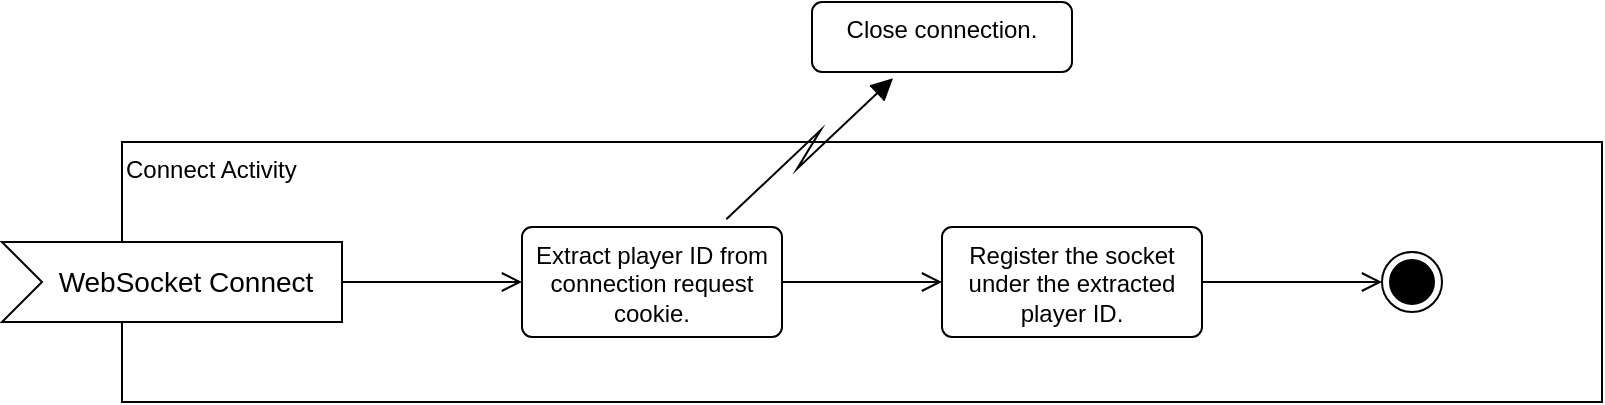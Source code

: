 <mxfile version="23.0.0" type="dropbox">
  <diagram name="Page-1" id="oe5LCpJNNdDDZgY1mVab">
    <mxGraphModel dx="977" dy="507" grid="1" gridSize="10" guides="1" tooltips="1" connect="1" arrows="1" fold="1" page="1" pageScale="1" pageWidth="850" pageHeight="1100" math="0" shadow="0">
      <root>
        <mxCell id="0" />
        <mxCell id="1" parent="0" />
        <mxCell id="51Dr0H4iKES2ujkx1o7Y-1" value="Connect Activity" style="html=1;dashed=0;whiteSpace=wrap;align=left;verticalAlign=top;" vertex="1" parent="1">
          <mxGeometry x="80" y="90" width="740" height="130" as="geometry" />
        </mxCell>
        <mxCell id="51Dr0H4iKES2ujkx1o7Y-2" value="WebSocket Connect" style="html=1;shape=mxgraph.infographic.ribbonSimple;notch1=20;notch2=0;align=center;verticalAlign=middle;fontSize=14;fontStyle=0;fillColor=#FFFFFF;flipH=0;spacingRight=0;spacingLeft=14;whiteSpace=wrap;" vertex="1" parent="1">
          <mxGeometry x="20" y="140" width="170" height="40" as="geometry" />
        </mxCell>
        <mxCell id="51Dr0H4iKES2ujkx1o7Y-3" value="Extract player ID from connection request cookie." style="html=1;align=center;verticalAlign=top;rounded=1;absoluteArcSize=1;arcSize=10;dashed=0;whiteSpace=wrap;" vertex="1" parent="1">
          <mxGeometry x="280" y="132.5" width="130" height="55" as="geometry" />
        </mxCell>
        <mxCell id="51Dr0H4iKES2ujkx1o7Y-4" value="" style="endArrow=open;startArrow=none;endFill=0;startFill=0;endSize=8;html=1;verticalAlign=bottom;labelBackgroundColor=none;strokeWidth=1;rounded=0;" edge="1" parent="1" source="51Dr0H4iKES2ujkx1o7Y-2" target="51Dr0H4iKES2ujkx1o7Y-3">
          <mxGeometry width="160" relative="1" as="geometry">
            <mxPoint x="200" y="125" as="sourcePoint" />
            <mxPoint x="570" y="180" as="targetPoint" />
          </mxGeometry>
        </mxCell>
        <mxCell id="51Dr0H4iKES2ujkx1o7Y-5" value="" style="shape=mxgraph.lean_mapping.electronic_info_flow_edge;html=1;rounded=0;" edge="1" parent="1" source="51Dr0H4iKES2ujkx1o7Y-3" target="51Dr0H4iKES2ujkx1o7Y-10">
          <mxGeometry width="160" relative="1" as="geometry">
            <mxPoint x="539" y="135" as="sourcePoint" />
            <mxPoint x="440" y="50" as="targetPoint" />
          </mxGeometry>
        </mxCell>
        <mxCell id="51Dr0H4iKES2ujkx1o7Y-6" value="Register the socket under the extracted player ID." style="html=1;align=center;verticalAlign=top;rounded=1;absoluteArcSize=1;arcSize=10;dashed=0;whiteSpace=wrap;" vertex="1" parent="1">
          <mxGeometry x="490" y="132.5" width="130" height="55" as="geometry" />
        </mxCell>
        <mxCell id="51Dr0H4iKES2ujkx1o7Y-7" value="" style="endArrow=open;startArrow=none;endFill=0;startFill=0;endSize=8;html=1;verticalAlign=bottom;labelBackgroundColor=none;strokeWidth=1;rounded=0;" edge="1" parent="1" source="51Dr0H4iKES2ujkx1o7Y-3" target="51Dr0H4iKES2ujkx1o7Y-6">
          <mxGeometry width="160" relative="1" as="geometry">
            <mxPoint x="200" y="170" as="sourcePoint" />
            <mxPoint x="290" y="170" as="targetPoint" />
          </mxGeometry>
        </mxCell>
        <mxCell id="51Dr0H4iKES2ujkx1o7Y-8" value="" style="ellipse;html=1;shape=endState;fillColor=strokeColor;" vertex="1" parent="1">
          <mxGeometry x="710" y="145" width="30" height="30" as="geometry" />
        </mxCell>
        <mxCell id="51Dr0H4iKES2ujkx1o7Y-9" value="" style="endArrow=open;startArrow=none;endFill=0;startFill=0;endSize=8;html=1;verticalAlign=bottom;labelBackgroundColor=none;strokeWidth=1;rounded=0;" edge="1" parent="1" source="51Dr0H4iKES2ujkx1o7Y-6" target="51Dr0H4iKES2ujkx1o7Y-8">
          <mxGeometry width="160" relative="1" as="geometry">
            <mxPoint x="420" y="170" as="sourcePoint" />
            <mxPoint x="500" y="170" as="targetPoint" />
          </mxGeometry>
        </mxCell>
        <mxCell id="51Dr0H4iKES2ujkx1o7Y-10" value="Close connection." style="html=1;align=center;verticalAlign=top;rounded=1;absoluteArcSize=1;arcSize=10;dashed=0;whiteSpace=wrap;" vertex="1" parent="1">
          <mxGeometry x="425" y="20" width="130" height="35" as="geometry" />
        </mxCell>
      </root>
    </mxGraphModel>
  </diagram>
</mxfile>
